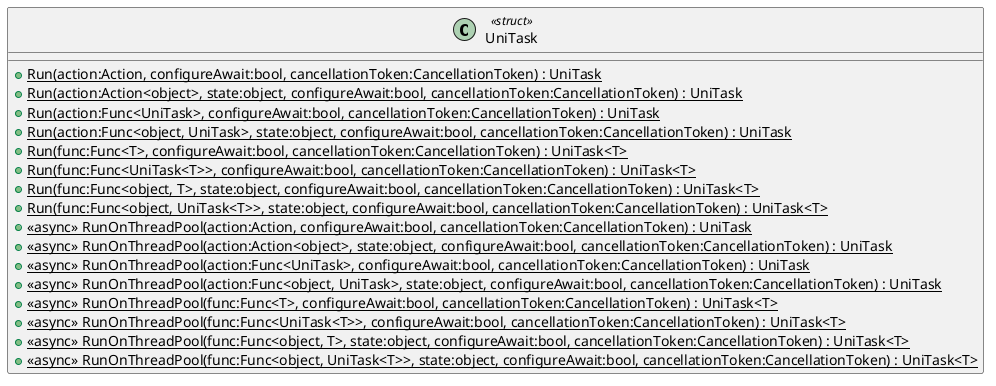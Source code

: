 @startuml
class UniTask <<struct>> {
    + {static} Run(action:Action, configureAwait:bool, cancellationToken:CancellationToken) : UniTask
    + {static} Run(action:Action<object>, state:object, configureAwait:bool, cancellationToken:CancellationToken) : UniTask
    + {static} Run(action:Func<UniTask>, configureAwait:bool, cancellationToken:CancellationToken) : UniTask
    + {static} Run(action:Func<object, UniTask>, state:object, configureAwait:bool, cancellationToken:CancellationToken) : UniTask
    + {static} Run(func:Func<T>, configureAwait:bool, cancellationToken:CancellationToken) : UniTask<T>
    + {static} Run(func:Func<UniTask<T>>, configureAwait:bool, cancellationToken:CancellationToken) : UniTask<T>
    + {static} Run(func:Func<object, T>, state:object, configureAwait:bool, cancellationToken:CancellationToken) : UniTask<T>
    + {static} Run(func:Func<object, UniTask<T>>, state:object, configureAwait:bool, cancellationToken:CancellationToken) : UniTask<T>
    + {static} <<async>> RunOnThreadPool(action:Action, configureAwait:bool, cancellationToken:CancellationToken) : UniTask
    + {static} <<async>> RunOnThreadPool(action:Action<object>, state:object, configureAwait:bool, cancellationToken:CancellationToken) : UniTask
    + {static} <<async>> RunOnThreadPool(action:Func<UniTask>, configureAwait:bool, cancellationToken:CancellationToken) : UniTask
    + {static} <<async>> RunOnThreadPool(action:Func<object, UniTask>, state:object, configureAwait:bool, cancellationToken:CancellationToken) : UniTask
    + {static} <<async>> RunOnThreadPool(func:Func<T>, configureAwait:bool, cancellationToken:CancellationToken) : UniTask<T>
    + {static} <<async>> RunOnThreadPool(func:Func<UniTask<T>>, configureAwait:bool, cancellationToken:CancellationToken) : UniTask<T>
    + {static} <<async>> RunOnThreadPool(func:Func<object, T>, state:object, configureAwait:bool, cancellationToken:CancellationToken) : UniTask<T>
    + {static} <<async>> RunOnThreadPool(func:Func<object, UniTask<T>>, state:object, configureAwait:bool, cancellationToken:CancellationToken) : UniTask<T>
}
@enduml
